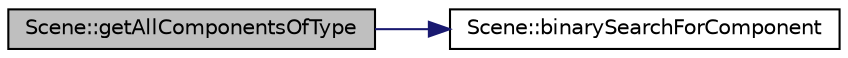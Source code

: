 digraph "Scene::getAllComponentsOfType"
{
 // INTERACTIVE_SVG=YES
 // LATEX_PDF_SIZE
  edge [fontname="Helvetica",fontsize="10",labelfontname="Helvetica",labelfontsize="10"];
  node [fontname="Helvetica",fontsize="10",shape=record];
  rankdir="LR";
  Node1 [label="Scene::getAllComponentsOfType",height=0.2,width=0.4,color="black", fillcolor="grey75", style="filled", fontcolor="black",tooltip=" "];
  Node1 -> Node2 [color="midnightblue",fontsize="10",style="solid",fontname="Helvetica"];
  Node2 [label="Scene::binarySearchForComponent",height=0.2,width=0.4,color="black", fillcolor="white", style="filled",URL="$d6/db5/class_scene.html#af06ab78544ec997fd8e480762b2cc40a",tooltip=" "];
}
